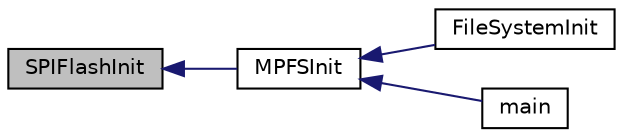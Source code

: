 digraph "SPIFlashInit"
{
  edge [fontname="Helvetica",fontsize="10",labelfontname="Helvetica",labelfontsize="10"];
  node [fontname="Helvetica",fontsize="10",shape=record];
  rankdir="LR";
  Node1 [label="SPIFlashInit",height=0.2,width=0.4,color="black", fillcolor="grey75", style="filled", fontcolor="black"];
  Node1 -> Node2 [dir="back",color="midnightblue",fontsize="10",style="solid",fontname="Helvetica"];
  Node2 [label="MPFSInit",height=0.2,width=0.4,color="black", fillcolor="white", style="filled",URL="$_m_p_f_s2_8c.html#a20c50c1b54db5305446f129b26423f43"];
  Node2 -> Node3 [dir="back",color="midnightblue",fontsize="10",style="solid",fontname="Helvetica"];
  Node3 [label="FileSystemInit",height=0.2,width=0.4,color="black", fillcolor="white", style="filled",URL="$_file_system_8c.html#ab01f0d870ed113cf1f440cd29386c6de"];
  Node2 -> Node4 [dir="back",color="midnightblue",fontsize="10",style="solid",fontname="Helvetica"];
  Node4 [label="main",height=0.2,width=0.4,color="black", fillcolor="white", style="filled",URL="$_main_demo_8c.html#a6288eba0f8e8ad3ab1544ad731eb7667"];
}
